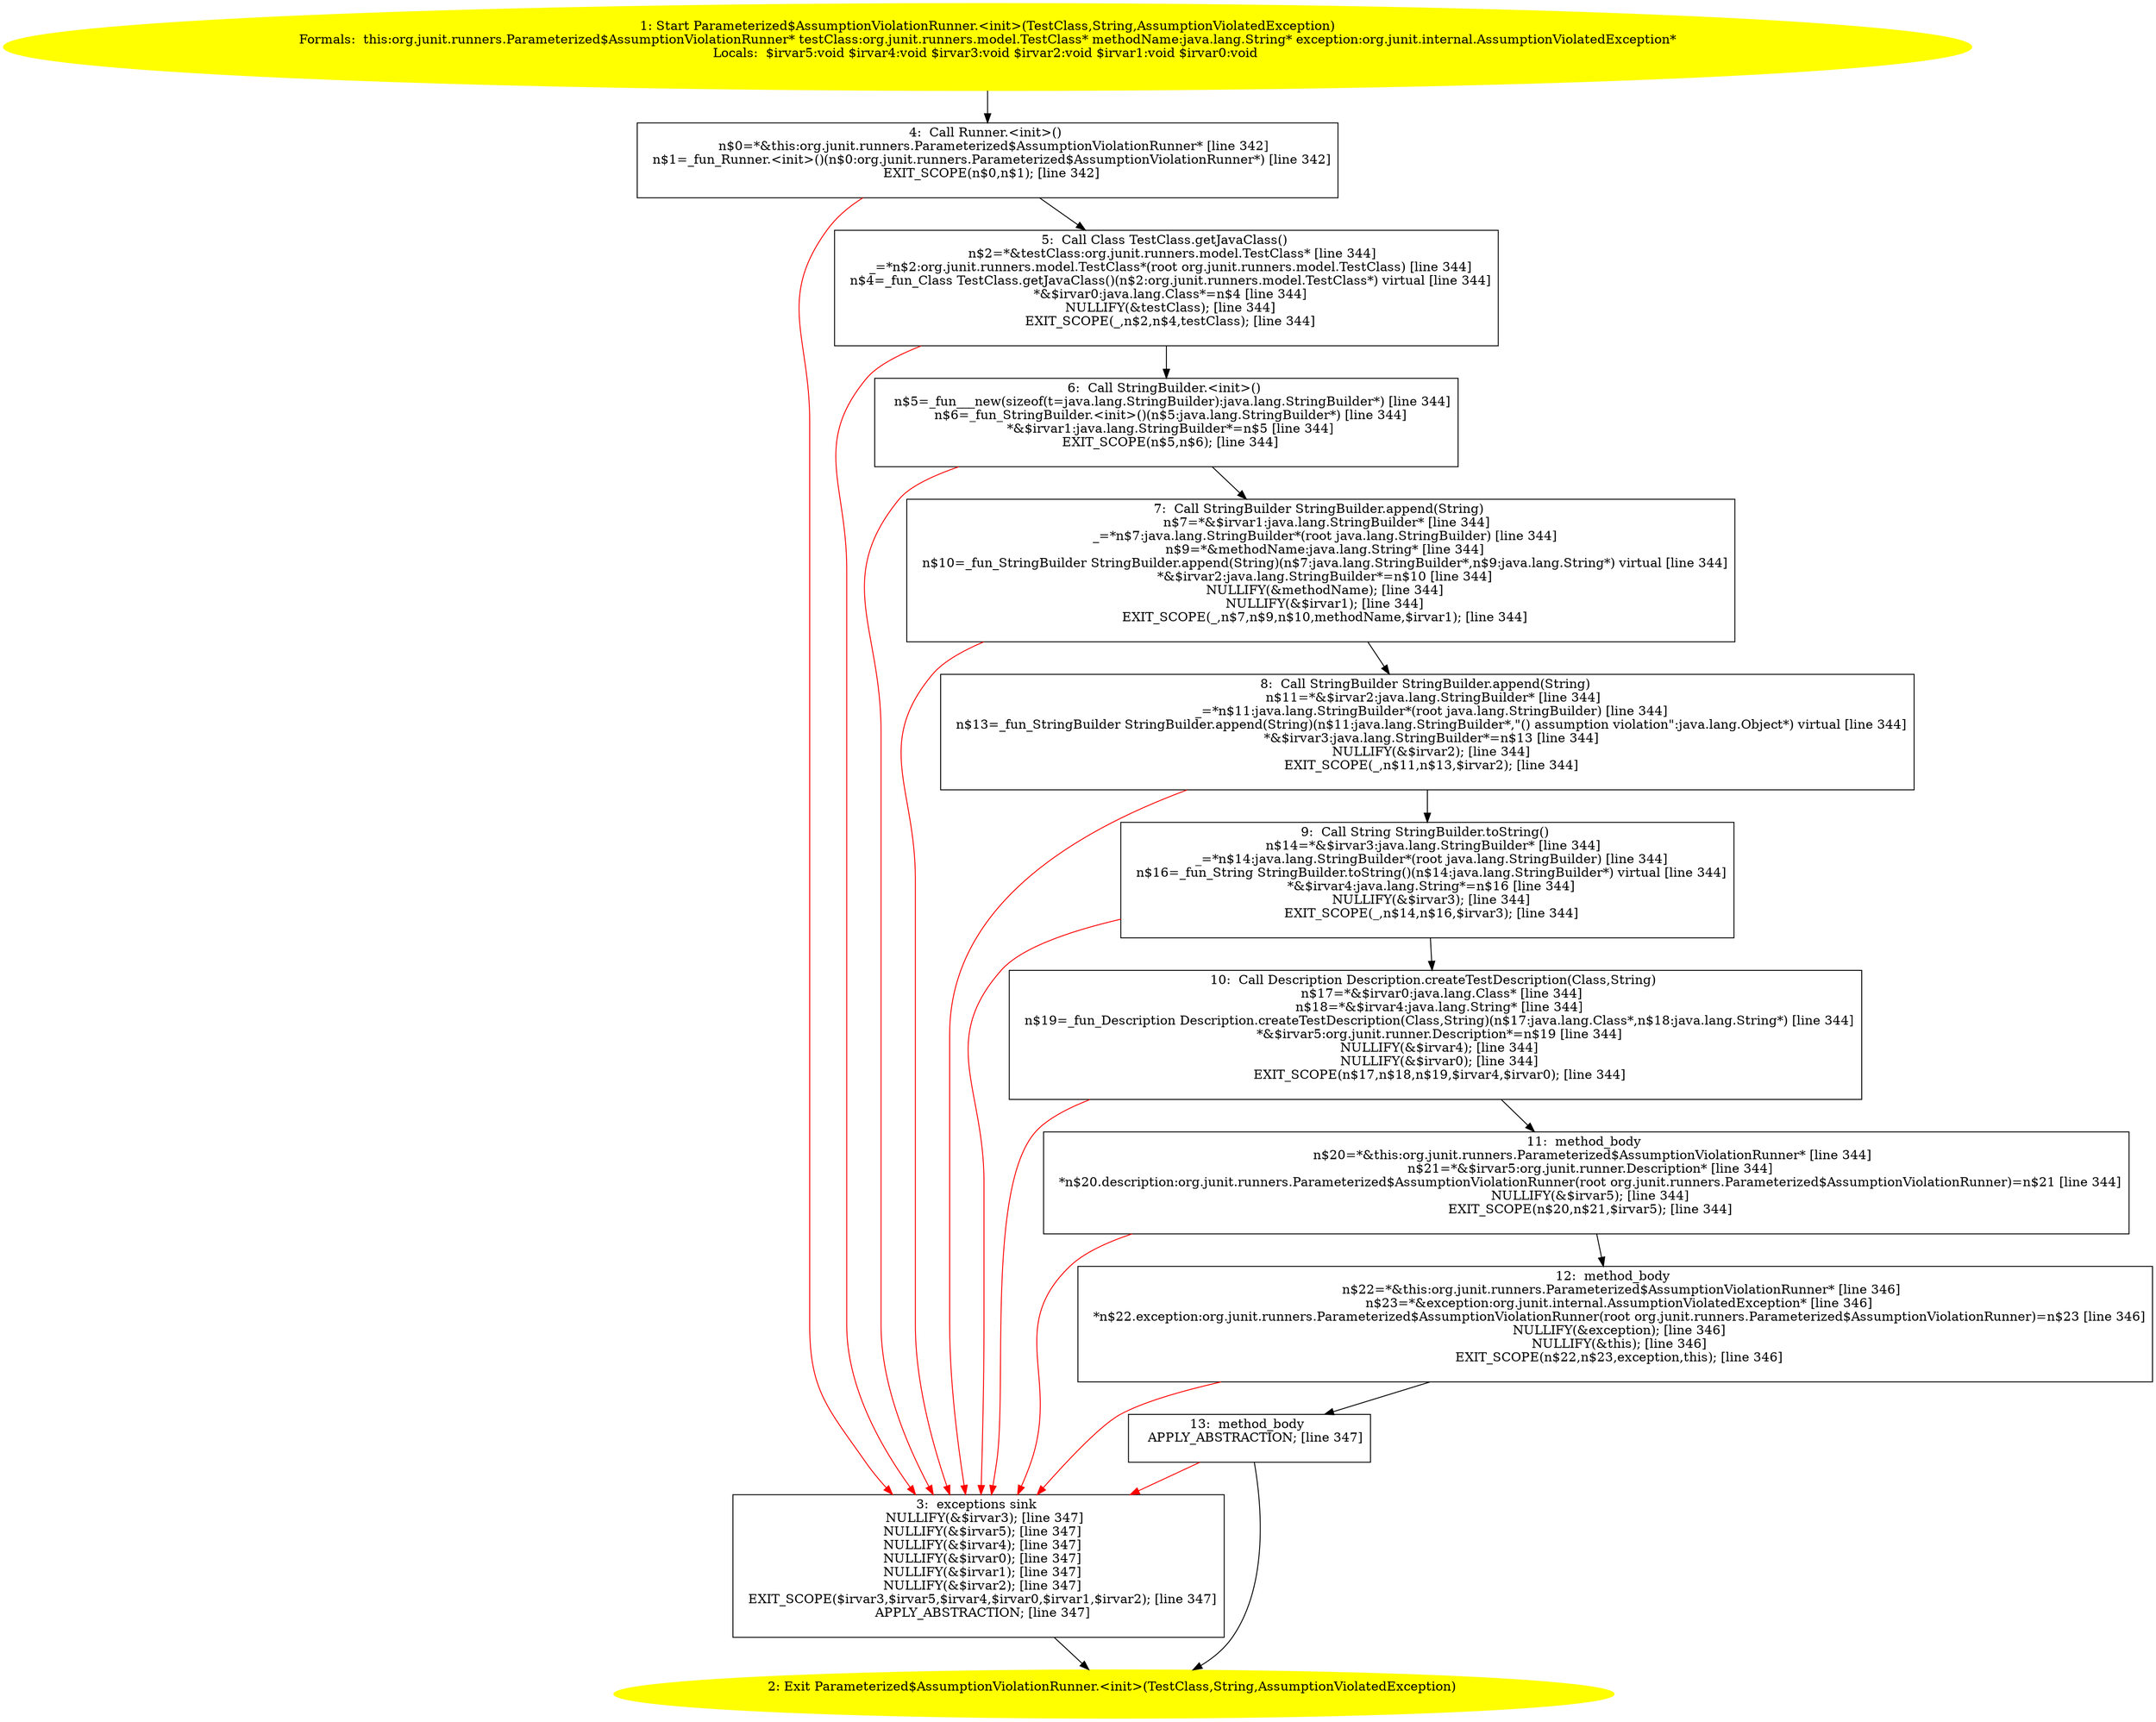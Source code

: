 /* @generated */
digraph cfg {
"org.junit.runners.Parameterized$AssumptionViolationRunner.<init>(org.junit.runners.model.TestClass,j.e4c3680540b322c415d627b518940fd9_1" [label="1: Start Parameterized$AssumptionViolationRunner.<init>(TestClass,String,AssumptionViolatedException)\nFormals:  this:org.junit.runners.Parameterized$AssumptionViolationRunner* testClass:org.junit.runners.model.TestClass* methodName:java.lang.String* exception:org.junit.internal.AssumptionViolatedException*\nLocals:  $irvar5:void $irvar4:void $irvar3:void $irvar2:void $irvar1:void $irvar0:void \n  " color=yellow style=filled]
	

	 "org.junit.runners.Parameterized$AssumptionViolationRunner.<init>(org.junit.runners.model.TestClass,j.e4c3680540b322c415d627b518940fd9_1" -> "org.junit.runners.Parameterized$AssumptionViolationRunner.<init>(org.junit.runners.model.TestClass,j.e4c3680540b322c415d627b518940fd9_4" ;
"org.junit.runners.Parameterized$AssumptionViolationRunner.<init>(org.junit.runners.model.TestClass,j.e4c3680540b322c415d627b518940fd9_2" [label="2: Exit Parameterized$AssumptionViolationRunner.<init>(TestClass,String,AssumptionViolatedException) \n  " color=yellow style=filled]
	

"org.junit.runners.Parameterized$AssumptionViolationRunner.<init>(org.junit.runners.model.TestClass,j.e4c3680540b322c415d627b518940fd9_3" [label="3:  exceptions sink \n   NULLIFY(&$irvar3); [line 347]\n  NULLIFY(&$irvar5); [line 347]\n  NULLIFY(&$irvar4); [line 347]\n  NULLIFY(&$irvar0); [line 347]\n  NULLIFY(&$irvar1); [line 347]\n  NULLIFY(&$irvar2); [line 347]\n  EXIT_SCOPE($irvar3,$irvar5,$irvar4,$irvar0,$irvar1,$irvar2); [line 347]\n  APPLY_ABSTRACTION; [line 347]\n " shape="box"]
	

	 "org.junit.runners.Parameterized$AssumptionViolationRunner.<init>(org.junit.runners.model.TestClass,j.e4c3680540b322c415d627b518940fd9_3" -> "org.junit.runners.Parameterized$AssumptionViolationRunner.<init>(org.junit.runners.model.TestClass,j.e4c3680540b322c415d627b518940fd9_2" ;
"org.junit.runners.Parameterized$AssumptionViolationRunner.<init>(org.junit.runners.model.TestClass,j.e4c3680540b322c415d627b518940fd9_4" [label="4:  Call Runner.<init>() \n   n$0=*&this:org.junit.runners.Parameterized$AssumptionViolationRunner* [line 342]\n  n$1=_fun_Runner.<init>()(n$0:org.junit.runners.Parameterized$AssumptionViolationRunner*) [line 342]\n  EXIT_SCOPE(n$0,n$1); [line 342]\n " shape="box"]
	

	 "org.junit.runners.Parameterized$AssumptionViolationRunner.<init>(org.junit.runners.model.TestClass,j.e4c3680540b322c415d627b518940fd9_4" -> "org.junit.runners.Parameterized$AssumptionViolationRunner.<init>(org.junit.runners.model.TestClass,j.e4c3680540b322c415d627b518940fd9_5" ;
	 "org.junit.runners.Parameterized$AssumptionViolationRunner.<init>(org.junit.runners.model.TestClass,j.e4c3680540b322c415d627b518940fd9_4" -> "org.junit.runners.Parameterized$AssumptionViolationRunner.<init>(org.junit.runners.model.TestClass,j.e4c3680540b322c415d627b518940fd9_3" [color="red" ];
"org.junit.runners.Parameterized$AssumptionViolationRunner.<init>(org.junit.runners.model.TestClass,j.e4c3680540b322c415d627b518940fd9_5" [label="5:  Call Class TestClass.getJavaClass() \n   n$2=*&testClass:org.junit.runners.model.TestClass* [line 344]\n  _=*n$2:org.junit.runners.model.TestClass*(root org.junit.runners.model.TestClass) [line 344]\n  n$4=_fun_Class TestClass.getJavaClass()(n$2:org.junit.runners.model.TestClass*) virtual [line 344]\n  *&$irvar0:java.lang.Class*=n$4 [line 344]\n  NULLIFY(&testClass); [line 344]\n  EXIT_SCOPE(_,n$2,n$4,testClass); [line 344]\n " shape="box"]
	

	 "org.junit.runners.Parameterized$AssumptionViolationRunner.<init>(org.junit.runners.model.TestClass,j.e4c3680540b322c415d627b518940fd9_5" -> "org.junit.runners.Parameterized$AssumptionViolationRunner.<init>(org.junit.runners.model.TestClass,j.e4c3680540b322c415d627b518940fd9_6" ;
	 "org.junit.runners.Parameterized$AssumptionViolationRunner.<init>(org.junit.runners.model.TestClass,j.e4c3680540b322c415d627b518940fd9_5" -> "org.junit.runners.Parameterized$AssumptionViolationRunner.<init>(org.junit.runners.model.TestClass,j.e4c3680540b322c415d627b518940fd9_3" [color="red" ];
"org.junit.runners.Parameterized$AssumptionViolationRunner.<init>(org.junit.runners.model.TestClass,j.e4c3680540b322c415d627b518940fd9_6" [label="6:  Call StringBuilder.<init>() \n   n$5=_fun___new(sizeof(t=java.lang.StringBuilder):java.lang.StringBuilder*) [line 344]\n  n$6=_fun_StringBuilder.<init>()(n$5:java.lang.StringBuilder*) [line 344]\n  *&$irvar1:java.lang.StringBuilder*=n$5 [line 344]\n  EXIT_SCOPE(n$5,n$6); [line 344]\n " shape="box"]
	

	 "org.junit.runners.Parameterized$AssumptionViolationRunner.<init>(org.junit.runners.model.TestClass,j.e4c3680540b322c415d627b518940fd9_6" -> "org.junit.runners.Parameterized$AssumptionViolationRunner.<init>(org.junit.runners.model.TestClass,j.e4c3680540b322c415d627b518940fd9_7" ;
	 "org.junit.runners.Parameterized$AssumptionViolationRunner.<init>(org.junit.runners.model.TestClass,j.e4c3680540b322c415d627b518940fd9_6" -> "org.junit.runners.Parameterized$AssumptionViolationRunner.<init>(org.junit.runners.model.TestClass,j.e4c3680540b322c415d627b518940fd9_3" [color="red" ];
"org.junit.runners.Parameterized$AssumptionViolationRunner.<init>(org.junit.runners.model.TestClass,j.e4c3680540b322c415d627b518940fd9_7" [label="7:  Call StringBuilder StringBuilder.append(String) \n   n$7=*&$irvar1:java.lang.StringBuilder* [line 344]\n  _=*n$7:java.lang.StringBuilder*(root java.lang.StringBuilder) [line 344]\n  n$9=*&methodName:java.lang.String* [line 344]\n  n$10=_fun_StringBuilder StringBuilder.append(String)(n$7:java.lang.StringBuilder*,n$9:java.lang.String*) virtual [line 344]\n  *&$irvar2:java.lang.StringBuilder*=n$10 [line 344]\n  NULLIFY(&methodName); [line 344]\n  NULLIFY(&$irvar1); [line 344]\n  EXIT_SCOPE(_,n$7,n$9,n$10,methodName,$irvar1); [line 344]\n " shape="box"]
	

	 "org.junit.runners.Parameterized$AssumptionViolationRunner.<init>(org.junit.runners.model.TestClass,j.e4c3680540b322c415d627b518940fd9_7" -> "org.junit.runners.Parameterized$AssumptionViolationRunner.<init>(org.junit.runners.model.TestClass,j.e4c3680540b322c415d627b518940fd9_8" ;
	 "org.junit.runners.Parameterized$AssumptionViolationRunner.<init>(org.junit.runners.model.TestClass,j.e4c3680540b322c415d627b518940fd9_7" -> "org.junit.runners.Parameterized$AssumptionViolationRunner.<init>(org.junit.runners.model.TestClass,j.e4c3680540b322c415d627b518940fd9_3" [color="red" ];
"org.junit.runners.Parameterized$AssumptionViolationRunner.<init>(org.junit.runners.model.TestClass,j.e4c3680540b322c415d627b518940fd9_8" [label="8:  Call StringBuilder StringBuilder.append(String) \n   n$11=*&$irvar2:java.lang.StringBuilder* [line 344]\n  _=*n$11:java.lang.StringBuilder*(root java.lang.StringBuilder) [line 344]\n  n$13=_fun_StringBuilder StringBuilder.append(String)(n$11:java.lang.StringBuilder*,\"() assumption violation\":java.lang.Object*) virtual [line 344]\n  *&$irvar3:java.lang.StringBuilder*=n$13 [line 344]\n  NULLIFY(&$irvar2); [line 344]\n  EXIT_SCOPE(_,n$11,n$13,$irvar2); [line 344]\n " shape="box"]
	

	 "org.junit.runners.Parameterized$AssumptionViolationRunner.<init>(org.junit.runners.model.TestClass,j.e4c3680540b322c415d627b518940fd9_8" -> "org.junit.runners.Parameterized$AssumptionViolationRunner.<init>(org.junit.runners.model.TestClass,j.e4c3680540b322c415d627b518940fd9_9" ;
	 "org.junit.runners.Parameterized$AssumptionViolationRunner.<init>(org.junit.runners.model.TestClass,j.e4c3680540b322c415d627b518940fd9_8" -> "org.junit.runners.Parameterized$AssumptionViolationRunner.<init>(org.junit.runners.model.TestClass,j.e4c3680540b322c415d627b518940fd9_3" [color="red" ];
"org.junit.runners.Parameterized$AssumptionViolationRunner.<init>(org.junit.runners.model.TestClass,j.e4c3680540b322c415d627b518940fd9_9" [label="9:  Call String StringBuilder.toString() \n   n$14=*&$irvar3:java.lang.StringBuilder* [line 344]\n  _=*n$14:java.lang.StringBuilder*(root java.lang.StringBuilder) [line 344]\n  n$16=_fun_String StringBuilder.toString()(n$14:java.lang.StringBuilder*) virtual [line 344]\n  *&$irvar4:java.lang.String*=n$16 [line 344]\n  NULLIFY(&$irvar3); [line 344]\n  EXIT_SCOPE(_,n$14,n$16,$irvar3); [line 344]\n " shape="box"]
	

	 "org.junit.runners.Parameterized$AssumptionViolationRunner.<init>(org.junit.runners.model.TestClass,j.e4c3680540b322c415d627b518940fd9_9" -> "org.junit.runners.Parameterized$AssumptionViolationRunner.<init>(org.junit.runners.model.TestClass,j.e4c3680540b322c415d627b518940fd9_10" ;
	 "org.junit.runners.Parameterized$AssumptionViolationRunner.<init>(org.junit.runners.model.TestClass,j.e4c3680540b322c415d627b518940fd9_9" -> "org.junit.runners.Parameterized$AssumptionViolationRunner.<init>(org.junit.runners.model.TestClass,j.e4c3680540b322c415d627b518940fd9_3" [color="red" ];
"org.junit.runners.Parameterized$AssumptionViolationRunner.<init>(org.junit.runners.model.TestClass,j.e4c3680540b322c415d627b518940fd9_10" [label="10:  Call Description Description.createTestDescription(Class,String) \n   n$17=*&$irvar0:java.lang.Class* [line 344]\n  n$18=*&$irvar4:java.lang.String* [line 344]\n  n$19=_fun_Description Description.createTestDescription(Class,String)(n$17:java.lang.Class*,n$18:java.lang.String*) [line 344]\n  *&$irvar5:org.junit.runner.Description*=n$19 [line 344]\n  NULLIFY(&$irvar4); [line 344]\n  NULLIFY(&$irvar0); [line 344]\n  EXIT_SCOPE(n$17,n$18,n$19,$irvar4,$irvar0); [line 344]\n " shape="box"]
	

	 "org.junit.runners.Parameterized$AssumptionViolationRunner.<init>(org.junit.runners.model.TestClass,j.e4c3680540b322c415d627b518940fd9_10" -> "org.junit.runners.Parameterized$AssumptionViolationRunner.<init>(org.junit.runners.model.TestClass,j.e4c3680540b322c415d627b518940fd9_11" ;
	 "org.junit.runners.Parameterized$AssumptionViolationRunner.<init>(org.junit.runners.model.TestClass,j.e4c3680540b322c415d627b518940fd9_10" -> "org.junit.runners.Parameterized$AssumptionViolationRunner.<init>(org.junit.runners.model.TestClass,j.e4c3680540b322c415d627b518940fd9_3" [color="red" ];
"org.junit.runners.Parameterized$AssumptionViolationRunner.<init>(org.junit.runners.model.TestClass,j.e4c3680540b322c415d627b518940fd9_11" [label="11:  method_body \n   n$20=*&this:org.junit.runners.Parameterized$AssumptionViolationRunner* [line 344]\n  n$21=*&$irvar5:org.junit.runner.Description* [line 344]\n  *n$20.description:org.junit.runners.Parameterized$AssumptionViolationRunner(root org.junit.runners.Parameterized$AssumptionViolationRunner)=n$21 [line 344]\n  NULLIFY(&$irvar5); [line 344]\n  EXIT_SCOPE(n$20,n$21,$irvar5); [line 344]\n " shape="box"]
	

	 "org.junit.runners.Parameterized$AssumptionViolationRunner.<init>(org.junit.runners.model.TestClass,j.e4c3680540b322c415d627b518940fd9_11" -> "org.junit.runners.Parameterized$AssumptionViolationRunner.<init>(org.junit.runners.model.TestClass,j.e4c3680540b322c415d627b518940fd9_12" ;
	 "org.junit.runners.Parameterized$AssumptionViolationRunner.<init>(org.junit.runners.model.TestClass,j.e4c3680540b322c415d627b518940fd9_11" -> "org.junit.runners.Parameterized$AssumptionViolationRunner.<init>(org.junit.runners.model.TestClass,j.e4c3680540b322c415d627b518940fd9_3" [color="red" ];
"org.junit.runners.Parameterized$AssumptionViolationRunner.<init>(org.junit.runners.model.TestClass,j.e4c3680540b322c415d627b518940fd9_12" [label="12:  method_body \n   n$22=*&this:org.junit.runners.Parameterized$AssumptionViolationRunner* [line 346]\n  n$23=*&exception:org.junit.internal.AssumptionViolatedException* [line 346]\n  *n$22.exception:org.junit.runners.Parameterized$AssumptionViolationRunner(root org.junit.runners.Parameterized$AssumptionViolationRunner)=n$23 [line 346]\n  NULLIFY(&exception); [line 346]\n  NULLIFY(&this); [line 346]\n  EXIT_SCOPE(n$22,n$23,exception,this); [line 346]\n " shape="box"]
	

	 "org.junit.runners.Parameterized$AssumptionViolationRunner.<init>(org.junit.runners.model.TestClass,j.e4c3680540b322c415d627b518940fd9_12" -> "org.junit.runners.Parameterized$AssumptionViolationRunner.<init>(org.junit.runners.model.TestClass,j.e4c3680540b322c415d627b518940fd9_13" ;
	 "org.junit.runners.Parameterized$AssumptionViolationRunner.<init>(org.junit.runners.model.TestClass,j.e4c3680540b322c415d627b518940fd9_12" -> "org.junit.runners.Parameterized$AssumptionViolationRunner.<init>(org.junit.runners.model.TestClass,j.e4c3680540b322c415d627b518940fd9_3" [color="red" ];
"org.junit.runners.Parameterized$AssumptionViolationRunner.<init>(org.junit.runners.model.TestClass,j.e4c3680540b322c415d627b518940fd9_13" [label="13:  method_body \n   APPLY_ABSTRACTION; [line 347]\n " shape="box"]
	

	 "org.junit.runners.Parameterized$AssumptionViolationRunner.<init>(org.junit.runners.model.TestClass,j.e4c3680540b322c415d627b518940fd9_13" -> "org.junit.runners.Parameterized$AssumptionViolationRunner.<init>(org.junit.runners.model.TestClass,j.e4c3680540b322c415d627b518940fd9_2" ;
	 "org.junit.runners.Parameterized$AssumptionViolationRunner.<init>(org.junit.runners.model.TestClass,j.e4c3680540b322c415d627b518940fd9_13" -> "org.junit.runners.Parameterized$AssumptionViolationRunner.<init>(org.junit.runners.model.TestClass,j.e4c3680540b322c415d627b518940fd9_3" [color="red" ];
}
